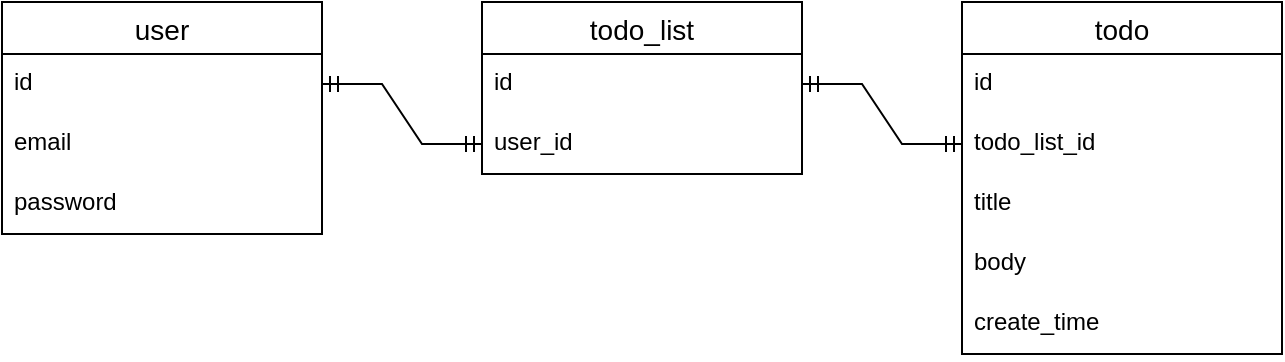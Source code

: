 <mxfile version="21.6.8" type="device">
  <diagram name="Страница — 1" id="7XL_QapMP1Py_jpZGX63">
    <mxGraphModel dx="1100" dy="902" grid="1" gridSize="10" guides="1" tooltips="1" connect="1" arrows="1" fold="1" page="1" pageScale="1" pageWidth="1169" pageHeight="827" background="none" math="0" shadow="0">
      <root>
        <mxCell id="0" />
        <mxCell id="1" parent="0" />
        <mxCell id="t98hqvXkPOVwVokEzmWd-1" value="user" style="swimlane;fontStyle=0;childLayout=stackLayout;horizontal=1;startSize=26;horizontalStack=0;resizeParent=1;resizeParentMax=0;resizeLast=0;collapsible=1;marginBottom=0;align=center;fontSize=14;" parent="1" vertex="1">
          <mxGeometry x="200" y="200" width="160" height="116" as="geometry" />
        </mxCell>
        <mxCell id="t98hqvXkPOVwVokEzmWd-2" value="id" style="text;strokeColor=none;fillColor=none;spacingLeft=4;spacingRight=4;overflow=hidden;rotatable=0;points=[[0,0.5],[1,0.5]];portConstraint=eastwest;fontSize=12;whiteSpace=wrap;html=1;" parent="t98hqvXkPOVwVokEzmWd-1" vertex="1">
          <mxGeometry y="26" width="160" height="30" as="geometry" />
        </mxCell>
        <mxCell id="t98hqvXkPOVwVokEzmWd-3" value="email" style="text;strokeColor=none;fillColor=none;spacingLeft=4;spacingRight=4;overflow=hidden;rotatable=0;points=[[0,0.5],[1,0.5]];portConstraint=eastwest;fontSize=12;whiteSpace=wrap;html=1;" parent="t98hqvXkPOVwVokEzmWd-1" vertex="1">
          <mxGeometry y="56" width="160" height="30" as="geometry" />
        </mxCell>
        <mxCell id="t98hqvXkPOVwVokEzmWd-4" value="password" style="text;strokeColor=none;fillColor=none;spacingLeft=4;spacingRight=4;overflow=hidden;rotatable=0;points=[[0,0.5],[1,0.5]];portConstraint=eastwest;fontSize=12;whiteSpace=wrap;html=1;" parent="t98hqvXkPOVwVokEzmWd-1" vertex="1">
          <mxGeometry y="86" width="160" height="30" as="geometry" />
        </mxCell>
        <mxCell id="t98hqvXkPOVwVokEzmWd-9" style="edgeStyle=orthogonalEdgeStyle;rounded=0;orthogonalLoop=1;jettySize=auto;html=1;exitX=1;exitY=0.5;exitDx=0;exitDy=0;" parent="t98hqvXkPOVwVokEzmWd-1" source="t98hqvXkPOVwVokEzmWd-2" target="t98hqvXkPOVwVokEzmWd-2" edge="1">
          <mxGeometry relative="1" as="geometry" />
        </mxCell>
        <mxCell id="t98hqvXkPOVwVokEzmWd-5" value="todo" style="swimlane;fontStyle=0;childLayout=stackLayout;horizontal=1;startSize=26;horizontalStack=0;resizeParent=1;resizeParentMax=0;resizeLast=0;collapsible=1;marginBottom=0;align=center;fontSize=14;" parent="1" vertex="1">
          <mxGeometry x="680" y="200" width="160" height="176" as="geometry" />
        </mxCell>
        <mxCell id="t98hqvXkPOVwVokEzmWd-6" value="id" style="text;strokeColor=none;fillColor=none;spacingLeft=4;spacingRight=4;overflow=hidden;rotatable=0;points=[[0,0.5],[1,0.5]];portConstraint=eastwest;fontSize=12;whiteSpace=wrap;html=1;" parent="t98hqvXkPOVwVokEzmWd-5" vertex="1">
          <mxGeometry y="26" width="160" height="30" as="geometry" />
        </mxCell>
        <mxCell id="t98hqvXkPOVwVokEzmWd-7" value="todo_list_id" style="text;strokeColor=none;fillColor=none;spacingLeft=4;spacingRight=4;overflow=hidden;rotatable=0;points=[[0,0.5],[1,0.5]];portConstraint=eastwest;fontSize=12;whiteSpace=wrap;html=1;" parent="t98hqvXkPOVwVokEzmWd-5" vertex="1">
          <mxGeometry y="56" width="160" height="30" as="geometry" />
        </mxCell>
        <mxCell id="t98hqvXkPOVwVokEzmWd-17" value="title" style="text;strokeColor=none;fillColor=none;spacingLeft=4;spacingRight=4;overflow=hidden;rotatable=0;points=[[0,0.5],[1,0.5]];portConstraint=eastwest;fontSize=12;whiteSpace=wrap;html=1;" parent="t98hqvXkPOVwVokEzmWd-5" vertex="1">
          <mxGeometry y="86" width="160" height="30" as="geometry" />
        </mxCell>
        <mxCell id="t98hqvXkPOVwVokEzmWd-18" value="body" style="text;strokeColor=none;fillColor=none;spacingLeft=4;spacingRight=4;overflow=hidden;rotatable=0;points=[[0,0.5],[1,0.5]];portConstraint=eastwest;fontSize=12;whiteSpace=wrap;html=1;" parent="t98hqvXkPOVwVokEzmWd-5" vertex="1">
          <mxGeometry y="116" width="160" height="30" as="geometry" />
        </mxCell>
        <mxCell id="t98hqvXkPOVwVokEzmWd-19" value="create_time" style="text;strokeColor=none;fillColor=none;spacingLeft=4;spacingRight=4;overflow=hidden;rotatable=0;points=[[0,0.5],[1,0.5]];portConstraint=eastwest;fontSize=12;whiteSpace=wrap;html=1;" parent="t98hqvXkPOVwVokEzmWd-5" vertex="1">
          <mxGeometry y="146" width="160" height="30" as="geometry" />
        </mxCell>
        <mxCell id="t98hqvXkPOVwVokEzmWd-20" value="todo_list" style="swimlane;fontStyle=0;childLayout=stackLayout;horizontal=1;startSize=26;horizontalStack=0;resizeParent=1;resizeParentMax=0;resizeLast=0;collapsible=1;marginBottom=0;align=center;fontSize=14;" parent="1" vertex="1">
          <mxGeometry x="440" y="200" width="160" height="86" as="geometry" />
        </mxCell>
        <mxCell id="t98hqvXkPOVwVokEzmWd-21" value="id" style="text;strokeColor=none;fillColor=none;spacingLeft=4;spacingRight=4;overflow=hidden;rotatable=0;points=[[0,0.5],[1,0.5]];portConstraint=eastwest;fontSize=12;whiteSpace=wrap;html=1;" parent="t98hqvXkPOVwVokEzmWd-20" vertex="1">
          <mxGeometry y="26" width="160" height="30" as="geometry" />
        </mxCell>
        <mxCell id="t98hqvXkPOVwVokEzmWd-22" value="user_id" style="text;strokeColor=none;fillColor=none;spacingLeft=4;spacingRight=4;overflow=hidden;rotatable=0;points=[[0,0.5],[1,0.5]];portConstraint=eastwest;fontSize=12;whiteSpace=wrap;html=1;" parent="t98hqvXkPOVwVokEzmWd-20" vertex="1">
          <mxGeometry y="56" width="160" height="30" as="geometry" />
        </mxCell>
        <mxCell id="t98hqvXkPOVwVokEzmWd-25" value="" style="edgeStyle=entityRelationEdgeStyle;fontSize=12;html=1;endArrow=ERmandOne;startArrow=ERmandOne;rounded=0;" parent="1" source="t98hqvXkPOVwVokEzmWd-2" target="t98hqvXkPOVwVokEzmWd-22" edge="1">
          <mxGeometry width="100" height="100" relative="1" as="geometry">
            <mxPoint x="320" y="500" as="sourcePoint" />
            <mxPoint x="420" y="400" as="targetPoint" />
          </mxGeometry>
        </mxCell>
        <mxCell id="t98hqvXkPOVwVokEzmWd-26" value="" style="edgeStyle=entityRelationEdgeStyle;fontSize=12;html=1;endArrow=ERmandOne;startArrow=ERmandOne;rounded=0;" parent="1" source="t98hqvXkPOVwVokEzmWd-21" target="t98hqvXkPOVwVokEzmWd-7" edge="1">
          <mxGeometry width="100" height="100" relative="1" as="geometry">
            <mxPoint x="550" y="510" as="sourcePoint" />
            <mxPoint x="650" y="410" as="targetPoint" />
          </mxGeometry>
        </mxCell>
      </root>
    </mxGraphModel>
  </diagram>
</mxfile>
